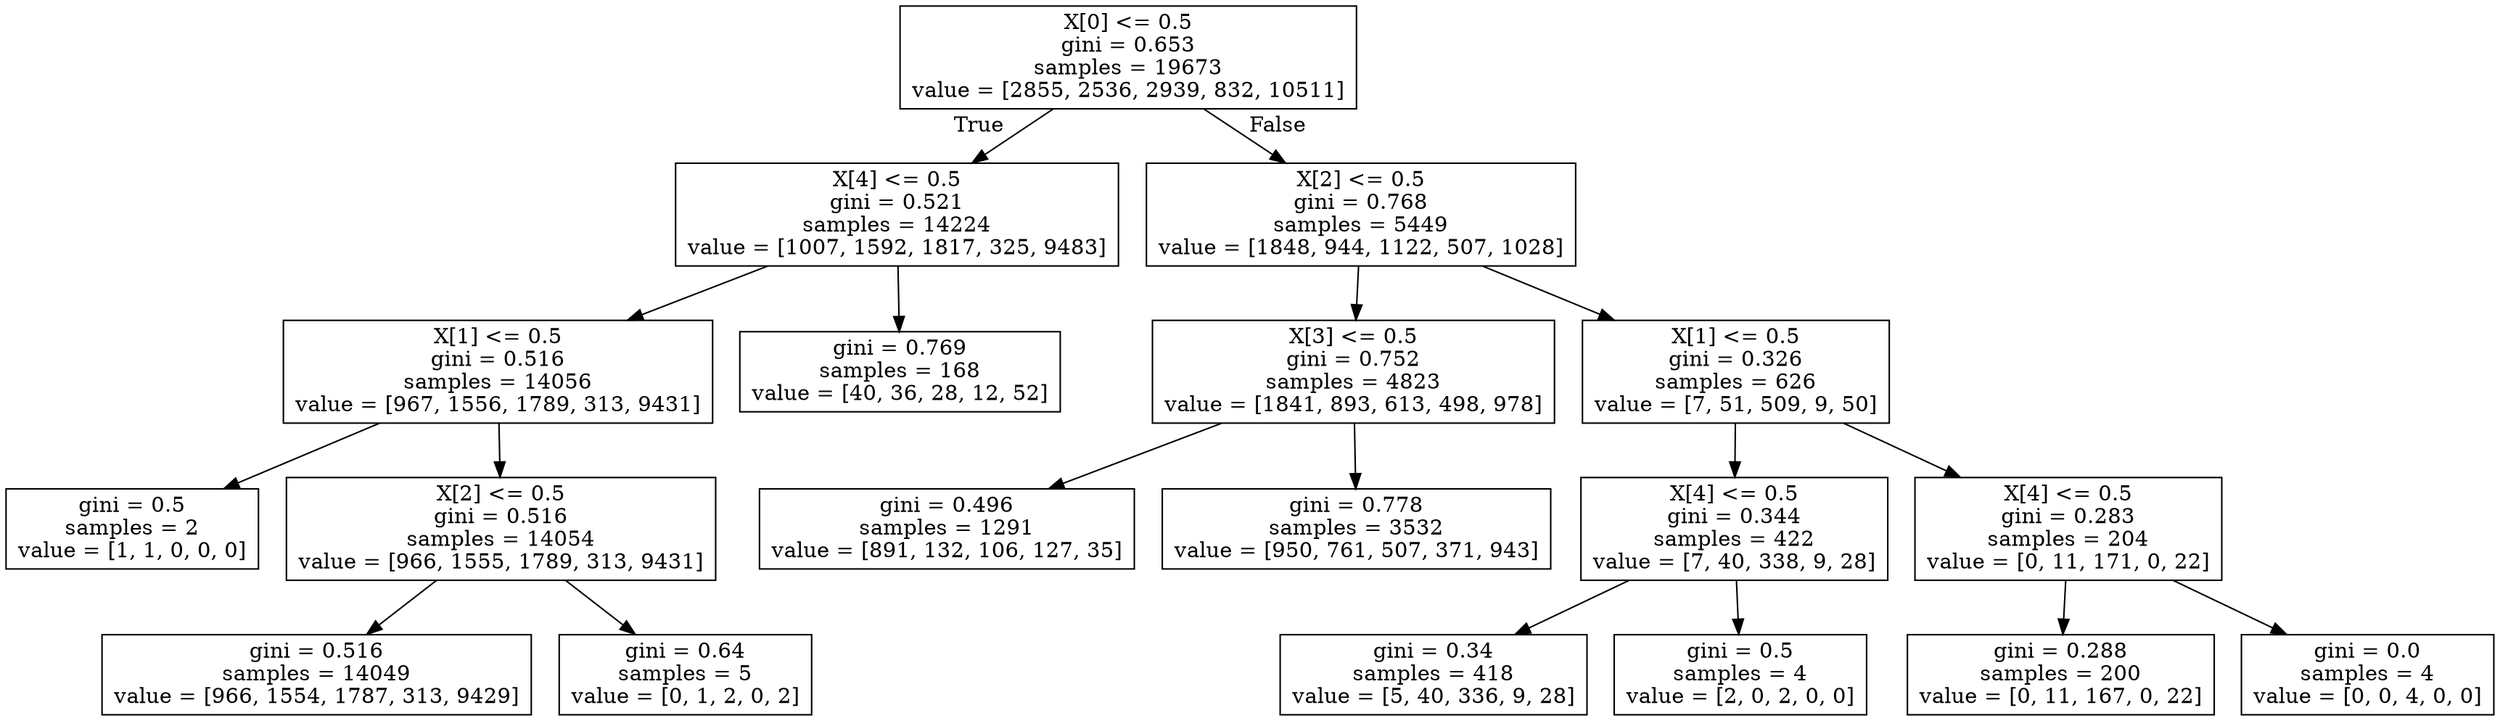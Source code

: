 digraph Tree {
node [shape=box] ;
0 [label="X[0] <= 0.5\ngini = 0.653\nsamples = 19673\nvalue = [2855, 2536, 2939, 832, 10511]"] ;
1 [label="X[4] <= 0.5\ngini = 0.521\nsamples = 14224\nvalue = [1007, 1592, 1817, 325, 9483]"] ;
0 -> 1 [labeldistance=2.5, labelangle=45, headlabel="True"] ;
2 [label="X[1] <= 0.5\ngini = 0.516\nsamples = 14056\nvalue = [967, 1556, 1789, 313, 9431]"] ;
1 -> 2 ;
3 [label="gini = 0.5\nsamples = 2\nvalue = [1, 1, 0, 0, 0]"] ;
2 -> 3 ;
4 [label="X[2] <= 0.5\ngini = 0.516\nsamples = 14054\nvalue = [966, 1555, 1789, 313, 9431]"] ;
2 -> 4 ;
5 [label="gini = 0.516\nsamples = 14049\nvalue = [966, 1554, 1787, 313, 9429]"] ;
4 -> 5 ;
6 [label="gini = 0.64\nsamples = 5\nvalue = [0, 1, 2, 0, 2]"] ;
4 -> 6 ;
7 [label="gini = 0.769\nsamples = 168\nvalue = [40, 36, 28, 12, 52]"] ;
1 -> 7 ;
8 [label="X[2] <= 0.5\ngini = 0.768\nsamples = 5449\nvalue = [1848, 944, 1122, 507, 1028]"] ;
0 -> 8 [labeldistance=2.5, labelangle=-45, headlabel="False"] ;
9 [label="X[3] <= 0.5\ngini = 0.752\nsamples = 4823\nvalue = [1841, 893, 613, 498, 978]"] ;
8 -> 9 ;
10 [label="gini = 0.496\nsamples = 1291\nvalue = [891, 132, 106, 127, 35]"] ;
9 -> 10 ;
11 [label="gini = 0.778\nsamples = 3532\nvalue = [950, 761, 507, 371, 943]"] ;
9 -> 11 ;
12 [label="X[1] <= 0.5\ngini = 0.326\nsamples = 626\nvalue = [7, 51, 509, 9, 50]"] ;
8 -> 12 ;
13 [label="X[4] <= 0.5\ngini = 0.344\nsamples = 422\nvalue = [7, 40, 338, 9, 28]"] ;
12 -> 13 ;
14 [label="gini = 0.34\nsamples = 418\nvalue = [5, 40, 336, 9, 28]"] ;
13 -> 14 ;
15 [label="gini = 0.5\nsamples = 4\nvalue = [2, 0, 2, 0, 0]"] ;
13 -> 15 ;
16 [label="X[4] <= 0.5\ngini = 0.283\nsamples = 204\nvalue = [0, 11, 171, 0, 22]"] ;
12 -> 16 ;
17 [label="gini = 0.288\nsamples = 200\nvalue = [0, 11, 167, 0, 22]"] ;
16 -> 17 ;
18 [label="gini = 0.0\nsamples = 4\nvalue = [0, 0, 4, 0, 0]"] ;
16 -> 18 ;
}